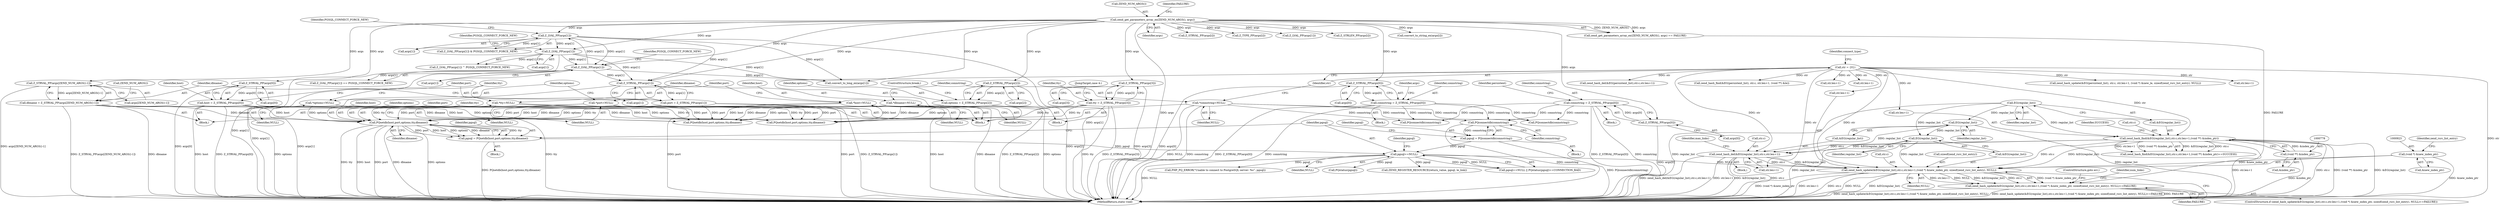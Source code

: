 digraph "0_php_4435b9142ff9813845d5c97ab29a5d637bedb257_5@API" {
"1000910" [label="(Call,zend_hash_update(&EG(regular_list),str.c,str.len+1,(void *) &new_index_ptr, sizeof(zend_rsrc_list_entry), NULL))"];
"1000765" [label="(Call,zend_hash_find(&EG(regular_list),str.c,str.len+1,(void **) &index_ptr))"];
"1000767" [label="(Call,EG(regular_list))"];
"1000324" [label="(Call,str = {0})"];
"1000777" [label="(Call,(void **) &index_ptr)"];
"1000830" [label="(Call,zend_hash_del(&EG(regular_list),str.c,str.len+1))"];
"1000832" [label="(Call,EG(regular_list))"];
"1000912" [label="(Call,EG(regular_list))"];
"1000922" [label="(Call,(void *) &new_index_ptr)"];
"1000875" [label="(Call,pgsql==NULL)"];
"1000865" [label="(Call,pgsql = PQsetdb(host,port,options,tty,dbname))"];
"1000867" [label="(Call,PQsetdb(host,port,options,tty,dbname))"];
"1000299" [label="(Call,*host=NULL)"];
"1000463" [label="(Call,host = Z_STRVAL_PP(args[0]))"];
"1000465" [label="(Call,Z_STRVAL_PP(args[0]))"];
"1000343" [label="(Call,zend_get_parameters_array_ex(ZEND_NUM_ARGS(), args))"];
"1000303" [label="(Call,*port=NULL)"];
"1000469" [label="(Call,port = Z_STRVAL_PP(args[1]))"];
"1000471" [label="(Call,Z_STRVAL_PP(args[1]))"];
"1000391" [label="(Call,Z_LVAL_PP(args[1]))"];
"1000381" [label="(Call,Z_LVAL_PP(args[1]))"];
"1000401" [label="(Call,Z_LVAL_PP(args[1]))"];
"1000494" [label="(Call,options = Z_STRVAL_PP(args[2]))"];
"1000496" [label="(Call,Z_STRVAL_PP(args[2]))"];
"1000307" [label="(Call,*options=NULL)"];
"1000311" [label="(Call,*tty=NULL)"];
"1000487" [label="(Call,tty = Z_STRVAL_PP(args[3]))"];
"1000489" [label="(Call,Z_STRVAL_PP(args[3]))"];
"1000315" [label="(Call,*dbname=NULL)"];
"1000475" [label="(Call,dbname = Z_STRVAL_PP(args[ZEND_NUM_ARGS()-1]))"];
"1000477" [label="(Call,Z_STRVAL_PP(args[ZEND_NUM_ARGS()-1]))"];
"1000859" [label="(Call,pgsql = PQconnectdb(connstring))"];
"1000861" [label="(Call,PQconnectdb(connstring))"];
"1000433" [label="(Call,connstring = Z_STRVAL_PP(args[0]))"];
"1000435" [label="(Call,Z_STRVAL_PP(args[0]))"];
"1000445" [label="(Call,connstring = Z_STRVAL_PP(args[0]))"];
"1000447" [label="(Call,Z_STRVAL_PP(args[0]))"];
"1000319" [label="(Call,*connstring=NULL)"];
"1000909" [label="(Call,zend_hash_update(&EG(regular_list),str.c,str.len+1,(void *) &new_index_ptr, sizeof(zend_rsrc_list_entry), NULL)==FAILURE)"];
"1000883" [label="(Call,PHP_PQ_ERROR(\"Unable to connect to PostgreSQL server: %s\", pgsql))"];
"1000465" [label="(Call,Z_STRVAL_PP(args[0]))"];
"1000381" [label="(Call,Z_LVAL_PP(args[1]))"];
"1000914" [label="(Call,str.c)"];
"1000500" [label="(ControlStructure,break;)"];
"1000484" [label="(Call,ZEND_NUM_ARGS())"];
"1000767" [label="(Call,EG(regular_list))"];
"1000710" [label="(Call,zend_hash_del(&EG(persistent_list),str.c,str.len+1))"];
"1000330" [label="(Identifier,connect_type)"];
"1000462" [label="(Block,)"];
"1000909" [label="(Call,zend_hash_update(&EG(regular_list),str.c,str.len+1,(void *) &new_index_ptr, sizeof(zend_rsrc_list_entry), NULL)==FAILURE)"];
"1000472" [label="(Call,args[1])"];
"1000300" [label="(Identifier,host)"];
"1000447" [label="(Call,Z_STRVAL_PP(args[0]))"];
"1000865" [label="(Call,pgsql = PQsetdb(host,port,options,tty,dbname))"];
"1000879" [label="(Call,PQstatus(pgsql))"];
"1000497" [label="(Call,args[2])"];
"1000478" [label="(Call,args[ZEND_NUM_ARGS()-1])"];
"1000317" [label="(Identifier,NULL)"];
"1000875" [label="(Call,pgsql==NULL)"];
"1000926" [label="(Call,sizeof(zend_rsrc_list_entry))"];
"1000471" [label="(Call,Z_STRVAL_PP(args[1]))"];
"1000858" [label="(Block,)"];
"1000880" [label="(Identifier,pgsql)"];
"1000861" [label="(Call,PQconnectdb(connstring))"];
"1000297" [label="(Block,)"];
"1000846" [label="(Identifier,max_links)"];
"1000342" [label="(Call,zend_get_parameters_array_ex(ZEND_NUM_ARGS(), args) == FAILURE)"];
"1000831" [label="(Call,&EG(regular_list))"];
"1000962" [label="(MethodReturn,static void)"];
"1000345" [label="(Identifier,args)"];
"1000927" [label="(Identifier,zend_rsrc_list_entry)"];
"1000392" [label="(Call,args[1])"];
"1000867" [label="(Call,PQsetdb(host,port,options,tty,dbname))"];
"1000488" [label="(Identifier,tty)"];
"1000684" [label="(Call,PQsetdb(host,port,options,tty,dbname))"];
"1000477" [label="(Call,Z_STRVAL_PP(args[ZEND_NUM_ARGS()-1]))"];
"1000385" [label="(Identifier,PGSQL_CONNECT_FORCE_NEW)"];
"1000833" [label="(Identifier,regular_list)"];
"1000872" [label="(Identifier,dbname)"];
"1000868" [label="(Identifier,host)"];
"1000400" [label="(Call,Z_LVAL_PP(args[1]) ^ PGSQL_CONNECT_FORCE_NEW)"];
"1000929" [label="(Identifier,FAILURE)"];
"1000922" [label="(Call,(void *) &new_index_ptr)"];
"1000344" [label="(Call,ZEND_NUM_ARGS())"];
"1000391" [label="(Call,Z_LVAL_PP(args[1]))"];
"1000320" [label="(Identifier,connstring)"];
"1000510" [label="(Call,zend_hash_find(&EG(persistent_list), str.c, str.len+1, (void **) &le))"];
"1000445" [label="(Call,connstring = Z_STRVAL_PP(args[0]))"];
"1000779" [label="(Call,&index_ptr)"];
"1000417" [label="(Call,Z_STRVAL_PP(args[i]))"];
"1000405" [label="(Identifier,PGSQL_CONNECT_FORCE_NEW)"];
"1000325" [label="(Identifier,str)"];
"1000312" [label="(Identifier,tty)"];
"1000772" [label="(Call,str.len+1)"];
"1000346" [label="(Identifier,FAILURE)"];
"1000469" [label="(Call,port = Z_STRVAL_PP(args[1]))"];
"1000913" [label="(Identifier,regular_list)"];
"1000475" [label="(Call,dbname = Z_STRVAL_PP(args[ZEND_NUM_ARGS()-1]))"];
"1000764" [label="(Call,zend_hash_find(&EG(regular_list),str.c,str.len+1,(void **) &index_ptr)==SUCCESS)"];
"1000608" [label="(Call,str.len+1)"];
"1000717" [label="(Call,str.len+1)"];
"1000470" [label="(Identifier,port)"];
"1000305" [label="(Identifier,NULL)"];
"1000768" [label="(Identifier,regular_list)"];
"1000324" [label="(Call,str = {0})"];
"1000489" [label="(Call,Z_STRVAL_PP(args[3]))"];
"1000910" [label="(Call,zend_hash_update(&EG(regular_list),str.c,str.len+1,(void *) &new_index_ptr, sizeof(zend_rsrc_list_entry), NULL))"];
"1000303" [label="(Call,*port=NULL)"];
"1000463" [label="(Call,host = Z_STRVAL_PP(args[0]))"];
"1000432" [label="(Block,)"];
"1000503" [label="(Identifier,persistent)"];
"1000834" [label="(Call,str.c)"];
"1000373" [label="(Call,Z_TYPE_PP(args[i]))"];
"1000781" [label="(Identifier,SUCCESS)"];
"1000457" [label="(Call,Z_LVAL_PP(args[1]))"];
"1000832" [label="(Call,EG(regular_list))"];
"1000315" [label="(Call,*dbname=NULL)"];
"1000860" [label="(Identifier,pgsql)"];
"1000829" [label="(Block,)"];
"1000870" [label="(Identifier,options)"];
"1000466" [label="(Call,args[0])"];
"1000395" [label="(Identifier,PGSQL_CONNECT_FORCE_NEW)"];
"1000308" [label="(Identifier,options)"];
"1000464" [label="(Identifier,host)"];
"1000421" [label="(Call,Z_STRLEN_PP(args[i]))"];
"1000837" [label="(Call,str.len+1)"];
"1000311" [label="(Call,*tty=NULL)"];
"1000493" [label="(JumpTarget,case 4:)"];
"1000496" [label="(Call,Z_STRVAL_PP(args[2]))"];
"1000382" [label="(Call,args[1])"];
"1000601" [label="(Call,zend_hash_update(&EG(persistent_list), str.c, str.len+1, (void *) &new_le, sizeof(zend_rsrc_list_entry), NULL))"];
"1000494" [label="(Call,options = Z_STRVAL_PP(args[2]))"];
"1000495" [label="(Identifier,options)"];
"1000309" [label="(Identifier,NULL)"];
"1000433" [label="(Call,connstring = Z_STRVAL_PP(args[0]))"];
"1000766" [label="(Call,&EG(regular_list))"];
"1000304" [label="(Identifier,port)"];
"1000931" [label="(ControlStructure,goto err;)"];
"1000928" [label="(Identifier,NULL)"];
"1000859" [label="(Call,pgsql = PQconnectdb(connstring))"];
"1000307" [label="(Call,*options=NULL)"];
"1000562" [label="(Call,PQconnectdb(connstring))"];
"1000390" [label="(Call,Z_LVAL_PP(args[1]) & PGSQL_CONNECT_FORCE_NEW)"];
"1000892" [label="(Call,ZEND_REGISTER_RESOURCE(return_value, pgsql, le_link))"];
"1000487" [label="(Call,tty = Z_STRVAL_PP(args[3]))"];
"1000380" [label="(Call,Z_LVAL_PP(args[1]) == PGSQL_CONNECT_FORCE_NEW)"];
"1000876" [label="(Identifier,pgsql)"];
"1000451" [label="(Call,convert_to_long_ex(args[1]))"];
"1000866" [label="(Identifier,pgsql)"];
"1000476" [label="(Identifier,dbname)"];
"1000299" [label="(Call,*host=NULL)"];
"1000490" [label="(Call,args[3])"];
"1000446" [label="(Identifier,connstring)"];
"1000912" [label="(Call,EG(regular_list))"];
"1000321" [label="(Identifier,NULL)"];
"1000877" [label="(Identifier,NULL)"];
"1000869" [label="(Identifier,port)"];
"1000871" [label="(Identifier,tty)"];
"1000316" [label="(Identifier,dbname)"];
"1000777" [label="(Call,(void **) &index_ptr)"];
"1000436" [label="(Call,args[0])"];
"1000769" [label="(Call,str.c)"];
"1000319" [label="(Call,*connstring=NULL)"];
"1000301" [label="(Identifier,NULL)"];
"1000874" [label="(Call,pgsql==NULL || PQstatus(pgsql)==CONNECTION_BAD)"];
"1000517" [label="(Call,str.len+1)"];
"1000406" [label="(Call,convert_to_string_ex(args[i]))"];
"1000934" [label="(Identifier,num_links)"];
"1000864" [label="(Block,)"];
"1000485" [label="(Block,)"];
"1000401" [label="(Call,Z_LVAL_PP(args[1]))"];
"1000313" [label="(Identifier,NULL)"];
"1000911" [label="(Call,&EG(regular_list))"];
"1000448" [label="(Call,args[0])"];
"1000917" [label="(Call,str.len+1)"];
"1000862" [label="(Identifier,connstring)"];
"1000908" [label="(ControlStructure,if (zend_hash_update(&EG(regular_list),str.c,str.len+1,(void *) &new_index_ptr, sizeof(zend_rsrc_list_entry), NULL)==FAILURE))"];
"1000924" [label="(Call,&new_index_ptr)"];
"1000453" [label="(Identifier,args)"];
"1000444" [label="(Block,)"];
"1000676" [label="(Call,PQconnectdb(connstring))"];
"1000343" [label="(Call,zend_get_parameters_array_ex(ZEND_NUM_ARGS(), args))"];
"1000434" [label="(Identifier,connstring)"];
"1000830" [label="(Call,zend_hash_del(&EG(regular_list),str.c,str.len+1))"];
"1000402" [label="(Call,args[1])"];
"1000435" [label="(Call,Z_STRVAL_PP(args[0]))"];
"1000568" [label="(Call,PQsetdb(host,port,options,tty,dbname))"];
"1000765" [label="(Call,zend_hash_find(&EG(regular_list),str.c,str.len+1,(void **) &index_ptr))"];
"1000910" -> "1000909"  [label="AST: "];
"1000910" -> "1000928"  [label="CFG: "];
"1000911" -> "1000910"  [label="AST: "];
"1000914" -> "1000910"  [label="AST: "];
"1000917" -> "1000910"  [label="AST: "];
"1000922" -> "1000910"  [label="AST: "];
"1000926" -> "1000910"  [label="AST: "];
"1000928" -> "1000910"  [label="AST: "];
"1000929" -> "1000910"  [label="CFG: "];
"1000910" -> "1000962"  [label="DDG: &EG(regular_list)"];
"1000910" -> "1000962"  [label="DDG: str.c"];
"1000910" -> "1000962"  [label="DDG: NULL"];
"1000910" -> "1000962"  [label="DDG: (void *) &new_index_ptr"];
"1000910" -> "1000962"  [label="DDG: str.len+1"];
"1000910" -> "1000909"  [label="DDG: (void *) &new_index_ptr"];
"1000910" -> "1000909"  [label="DDG: str.len+1"];
"1000910" -> "1000909"  [label="DDG: NULL"];
"1000910" -> "1000909"  [label="DDG: &EG(regular_list)"];
"1000910" -> "1000909"  [label="DDG: str.c"];
"1000765" -> "1000910"  [label="DDG: &EG(regular_list)"];
"1000765" -> "1000910"  [label="DDG: str.c"];
"1000830" -> "1000910"  [label="DDG: &EG(regular_list)"];
"1000830" -> "1000910"  [label="DDG: str.c"];
"1000912" -> "1000910"  [label="DDG: regular_list"];
"1000324" -> "1000910"  [label="DDG: str"];
"1000922" -> "1000910"  [label="DDG: &new_index_ptr"];
"1000875" -> "1000910"  [label="DDG: NULL"];
"1000765" -> "1000764"  [label="AST: "];
"1000765" -> "1000777"  [label="CFG: "];
"1000766" -> "1000765"  [label="AST: "];
"1000769" -> "1000765"  [label="AST: "];
"1000772" -> "1000765"  [label="AST: "];
"1000777" -> "1000765"  [label="AST: "];
"1000781" -> "1000765"  [label="CFG: "];
"1000765" -> "1000962"  [label="DDG: str.c"];
"1000765" -> "1000962"  [label="DDG: (void **) &index_ptr"];
"1000765" -> "1000962"  [label="DDG: &EG(regular_list)"];
"1000765" -> "1000962"  [label="DDG: str.len+1"];
"1000765" -> "1000764"  [label="DDG: &EG(regular_list)"];
"1000765" -> "1000764"  [label="DDG: str.c"];
"1000765" -> "1000764"  [label="DDG: str.len+1"];
"1000765" -> "1000764"  [label="DDG: (void **) &index_ptr"];
"1000767" -> "1000765"  [label="DDG: regular_list"];
"1000324" -> "1000765"  [label="DDG: str"];
"1000777" -> "1000765"  [label="DDG: &index_ptr"];
"1000765" -> "1000830"  [label="DDG: &EG(regular_list)"];
"1000765" -> "1000830"  [label="DDG: str.c"];
"1000767" -> "1000766"  [label="AST: "];
"1000767" -> "1000768"  [label="CFG: "];
"1000768" -> "1000767"  [label="AST: "];
"1000766" -> "1000767"  [label="CFG: "];
"1000767" -> "1000962"  [label="DDG: regular_list"];
"1000767" -> "1000832"  [label="DDG: regular_list"];
"1000767" -> "1000912"  [label="DDG: regular_list"];
"1000324" -> "1000297"  [label="AST: "];
"1000324" -> "1000325"  [label="CFG: "];
"1000325" -> "1000324"  [label="AST: "];
"1000330" -> "1000324"  [label="CFG: "];
"1000324" -> "1000962"  [label="DDG: str"];
"1000324" -> "1000510"  [label="DDG: str"];
"1000324" -> "1000517"  [label="DDG: str"];
"1000324" -> "1000601"  [label="DDG: str"];
"1000324" -> "1000608"  [label="DDG: str"];
"1000324" -> "1000710"  [label="DDG: str"];
"1000324" -> "1000717"  [label="DDG: str"];
"1000324" -> "1000772"  [label="DDG: str"];
"1000324" -> "1000830"  [label="DDG: str"];
"1000324" -> "1000837"  [label="DDG: str"];
"1000324" -> "1000917"  [label="DDG: str"];
"1000777" -> "1000779"  [label="CFG: "];
"1000778" -> "1000777"  [label="AST: "];
"1000779" -> "1000777"  [label="AST: "];
"1000777" -> "1000962"  [label="DDG: &index_ptr"];
"1000830" -> "1000829"  [label="AST: "];
"1000830" -> "1000837"  [label="CFG: "];
"1000831" -> "1000830"  [label="AST: "];
"1000834" -> "1000830"  [label="AST: "];
"1000837" -> "1000830"  [label="AST: "];
"1000846" -> "1000830"  [label="CFG: "];
"1000830" -> "1000962"  [label="DDG: str.c"];
"1000830" -> "1000962"  [label="DDG: zend_hash_del(&EG(regular_list),str.c,str.len+1)"];
"1000830" -> "1000962"  [label="DDG: str.len+1"];
"1000830" -> "1000962"  [label="DDG: &EG(regular_list)"];
"1000832" -> "1000830"  [label="DDG: regular_list"];
"1000832" -> "1000831"  [label="AST: "];
"1000832" -> "1000833"  [label="CFG: "];
"1000833" -> "1000832"  [label="AST: "];
"1000831" -> "1000832"  [label="CFG: "];
"1000832" -> "1000962"  [label="DDG: regular_list"];
"1000832" -> "1000912"  [label="DDG: regular_list"];
"1000912" -> "1000911"  [label="AST: "];
"1000912" -> "1000913"  [label="CFG: "];
"1000913" -> "1000912"  [label="AST: "];
"1000911" -> "1000912"  [label="CFG: "];
"1000912" -> "1000962"  [label="DDG: regular_list"];
"1000922" -> "1000924"  [label="CFG: "];
"1000923" -> "1000922"  [label="AST: "];
"1000924" -> "1000922"  [label="AST: "];
"1000927" -> "1000922"  [label="CFG: "];
"1000922" -> "1000962"  [label="DDG: &new_index_ptr"];
"1000875" -> "1000874"  [label="AST: "];
"1000875" -> "1000877"  [label="CFG: "];
"1000876" -> "1000875"  [label="AST: "];
"1000877" -> "1000875"  [label="AST: "];
"1000880" -> "1000875"  [label="CFG: "];
"1000874" -> "1000875"  [label="CFG: "];
"1000875" -> "1000962"  [label="DDG: NULL"];
"1000875" -> "1000874"  [label="DDG: pgsql"];
"1000875" -> "1000874"  [label="DDG: NULL"];
"1000865" -> "1000875"  [label="DDG: pgsql"];
"1000859" -> "1000875"  [label="DDG: pgsql"];
"1000875" -> "1000879"  [label="DDG: pgsql"];
"1000875" -> "1000883"  [label="DDG: pgsql"];
"1000875" -> "1000892"  [label="DDG: pgsql"];
"1000865" -> "1000864"  [label="AST: "];
"1000865" -> "1000867"  [label="CFG: "];
"1000866" -> "1000865"  [label="AST: "];
"1000867" -> "1000865"  [label="AST: "];
"1000876" -> "1000865"  [label="CFG: "];
"1000865" -> "1000962"  [label="DDG: PQsetdb(host,port,options,tty,dbname)"];
"1000867" -> "1000865"  [label="DDG: tty"];
"1000867" -> "1000865"  [label="DDG: port"];
"1000867" -> "1000865"  [label="DDG: host"];
"1000867" -> "1000865"  [label="DDG: options"];
"1000867" -> "1000865"  [label="DDG: dbname"];
"1000867" -> "1000872"  [label="CFG: "];
"1000868" -> "1000867"  [label="AST: "];
"1000869" -> "1000867"  [label="AST: "];
"1000870" -> "1000867"  [label="AST: "];
"1000871" -> "1000867"  [label="AST: "];
"1000872" -> "1000867"  [label="AST: "];
"1000867" -> "1000962"  [label="DDG: dbname"];
"1000867" -> "1000962"  [label="DDG: options"];
"1000867" -> "1000962"  [label="DDG: tty"];
"1000867" -> "1000962"  [label="DDG: host"];
"1000867" -> "1000962"  [label="DDG: port"];
"1000299" -> "1000867"  [label="DDG: host"];
"1000463" -> "1000867"  [label="DDG: host"];
"1000303" -> "1000867"  [label="DDG: port"];
"1000469" -> "1000867"  [label="DDG: port"];
"1000494" -> "1000867"  [label="DDG: options"];
"1000307" -> "1000867"  [label="DDG: options"];
"1000311" -> "1000867"  [label="DDG: tty"];
"1000487" -> "1000867"  [label="DDG: tty"];
"1000315" -> "1000867"  [label="DDG: dbname"];
"1000475" -> "1000867"  [label="DDG: dbname"];
"1000299" -> "1000297"  [label="AST: "];
"1000299" -> "1000301"  [label="CFG: "];
"1000300" -> "1000299"  [label="AST: "];
"1000301" -> "1000299"  [label="AST: "];
"1000304" -> "1000299"  [label="CFG: "];
"1000299" -> "1000962"  [label="DDG: host"];
"1000299" -> "1000568"  [label="DDG: host"];
"1000299" -> "1000684"  [label="DDG: host"];
"1000463" -> "1000462"  [label="AST: "];
"1000463" -> "1000465"  [label="CFG: "];
"1000464" -> "1000463"  [label="AST: "];
"1000465" -> "1000463"  [label="AST: "];
"1000470" -> "1000463"  [label="CFG: "];
"1000463" -> "1000962"  [label="DDG: Z_STRVAL_PP(args[0])"];
"1000463" -> "1000962"  [label="DDG: host"];
"1000465" -> "1000463"  [label="DDG: args[0]"];
"1000463" -> "1000568"  [label="DDG: host"];
"1000463" -> "1000684"  [label="DDG: host"];
"1000465" -> "1000466"  [label="CFG: "];
"1000466" -> "1000465"  [label="AST: "];
"1000465" -> "1000962"  [label="DDG: args[0]"];
"1000343" -> "1000465"  [label="DDG: args"];
"1000343" -> "1000342"  [label="AST: "];
"1000343" -> "1000345"  [label="CFG: "];
"1000344" -> "1000343"  [label="AST: "];
"1000345" -> "1000343"  [label="AST: "];
"1000346" -> "1000343"  [label="CFG: "];
"1000343" -> "1000962"  [label="DDG: args"];
"1000343" -> "1000342"  [label="DDG: ZEND_NUM_ARGS()"];
"1000343" -> "1000342"  [label="DDG: args"];
"1000343" -> "1000373"  [label="DDG: args"];
"1000343" -> "1000381"  [label="DDG: args"];
"1000343" -> "1000391"  [label="DDG: args"];
"1000343" -> "1000401"  [label="DDG: args"];
"1000343" -> "1000406"  [label="DDG: args"];
"1000343" -> "1000417"  [label="DDG: args"];
"1000343" -> "1000421"  [label="DDG: args"];
"1000343" -> "1000435"  [label="DDG: args"];
"1000343" -> "1000447"  [label="DDG: args"];
"1000343" -> "1000451"  [label="DDG: args"];
"1000343" -> "1000457"  [label="DDG: args"];
"1000343" -> "1000471"  [label="DDG: args"];
"1000343" -> "1000477"  [label="DDG: args"];
"1000343" -> "1000489"  [label="DDG: args"];
"1000343" -> "1000496"  [label="DDG: args"];
"1000303" -> "1000297"  [label="AST: "];
"1000303" -> "1000305"  [label="CFG: "];
"1000304" -> "1000303"  [label="AST: "];
"1000305" -> "1000303"  [label="AST: "];
"1000308" -> "1000303"  [label="CFG: "];
"1000303" -> "1000962"  [label="DDG: port"];
"1000303" -> "1000568"  [label="DDG: port"];
"1000303" -> "1000684"  [label="DDG: port"];
"1000469" -> "1000462"  [label="AST: "];
"1000469" -> "1000471"  [label="CFG: "];
"1000470" -> "1000469"  [label="AST: "];
"1000471" -> "1000469"  [label="AST: "];
"1000476" -> "1000469"  [label="CFG: "];
"1000469" -> "1000962"  [label="DDG: Z_STRVAL_PP(args[1])"];
"1000469" -> "1000962"  [label="DDG: port"];
"1000471" -> "1000469"  [label="DDG: args[1]"];
"1000469" -> "1000568"  [label="DDG: port"];
"1000469" -> "1000684"  [label="DDG: port"];
"1000471" -> "1000472"  [label="CFG: "];
"1000472" -> "1000471"  [label="AST: "];
"1000471" -> "1000962"  [label="DDG: args[1]"];
"1000391" -> "1000471"  [label="DDG: args[1]"];
"1000401" -> "1000471"  [label="DDG: args[1]"];
"1000381" -> "1000471"  [label="DDG: args[1]"];
"1000391" -> "1000390"  [label="AST: "];
"1000391" -> "1000392"  [label="CFG: "];
"1000392" -> "1000391"  [label="AST: "];
"1000395" -> "1000391"  [label="CFG: "];
"1000391" -> "1000962"  [label="DDG: args[1]"];
"1000391" -> "1000381"  [label="DDG: args[1]"];
"1000391" -> "1000390"  [label="DDG: args[1]"];
"1000381" -> "1000391"  [label="DDG: args[1]"];
"1000391" -> "1000401"  [label="DDG: args[1]"];
"1000391" -> "1000451"  [label="DDG: args[1]"];
"1000381" -> "1000380"  [label="AST: "];
"1000381" -> "1000382"  [label="CFG: "];
"1000382" -> "1000381"  [label="AST: "];
"1000385" -> "1000381"  [label="CFG: "];
"1000381" -> "1000962"  [label="DDG: args[1]"];
"1000381" -> "1000380"  [label="DDG: args[1]"];
"1000401" -> "1000381"  [label="DDG: args[1]"];
"1000381" -> "1000451"  [label="DDG: args[1]"];
"1000401" -> "1000400"  [label="AST: "];
"1000401" -> "1000402"  [label="CFG: "];
"1000402" -> "1000401"  [label="AST: "];
"1000405" -> "1000401"  [label="CFG: "];
"1000401" -> "1000962"  [label="DDG: args[1]"];
"1000401" -> "1000400"  [label="DDG: args[1]"];
"1000401" -> "1000451"  [label="DDG: args[1]"];
"1000494" -> "1000485"  [label="AST: "];
"1000494" -> "1000496"  [label="CFG: "];
"1000495" -> "1000494"  [label="AST: "];
"1000496" -> "1000494"  [label="AST: "];
"1000500" -> "1000494"  [label="CFG: "];
"1000494" -> "1000962"  [label="DDG: Z_STRVAL_PP(args[2])"];
"1000494" -> "1000962"  [label="DDG: options"];
"1000496" -> "1000494"  [label="DDG: args[2]"];
"1000494" -> "1000568"  [label="DDG: options"];
"1000494" -> "1000684"  [label="DDG: options"];
"1000496" -> "1000497"  [label="CFG: "];
"1000497" -> "1000496"  [label="AST: "];
"1000496" -> "1000962"  [label="DDG: args[2]"];
"1000307" -> "1000297"  [label="AST: "];
"1000307" -> "1000309"  [label="CFG: "];
"1000308" -> "1000307"  [label="AST: "];
"1000309" -> "1000307"  [label="AST: "];
"1000312" -> "1000307"  [label="CFG: "];
"1000307" -> "1000962"  [label="DDG: options"];
"1000307" -> "1000568"  [label="DDG: options"];
"1000307" -> "1000684"  [label="DDG: options"];
"1000311" -> "1000297"  [label="AST: "];
"1000311" -> "1000313"  [label="CFG: "];
"1000312" -> "1000311"  [label="AST: "];
"1000313" -> "1000311"  [label="AST: "];
"1000316" -> "1000311"  [label="CFG: "];
"1000311" -> "1000962"  [label="DDG: tty"];
"1000311" -> "1000568"  [label="DDG: tty"];
"1000311" -> "1000684"  [label="DDG: tty"];
"1000487" -> "1000485"  [label="AST: "];
"1000487" -> "1000489"  [label="CFG: "];
"1000488" -> "1000487"  [label="AST: "];
"1000489" -> "1000487"  [label="AST: "];
"1000493" -> "1000487"  [label="CFG: "];
"1000487" -> "1000962"  [label="DDG: Z_STRVAL_PP(args[3])"];
"1000487" -> "1000962"  [label="DDG: tty"];
"1000489" -> "1000487"  [label="DDG: args[3]"];
"1000487" -> "1000568"  [label="DDG: tty"];
"1000487" -> "1000684"  [label="DDG: tty"];
"1000489" -> "1000490"  [label="CFG: "];
"1000490" -> "1000489"  [label="AST: "];
"1000489" -> "1000962"  [label="DDG: args[3]"];
"1000315" -> "1000297"  [label="AST: "];
"1000315" -> "1000317"  [label="CFG: "];
"1000316" -> "1000315"  [label="AST: "];
"1000317" -> "1000315"  [label="AST: "];
"1000320" -> "1000315"  [label="CFG: "];
"1000315" -> "1000962"  [label="DDG: dbname"];
"1000315" -> "1000568"  [label="DDG: dbname"];
"1000315" -> "1000684"  [label="DDG: dbname"];
"1000475" -> "1000462"  [label="AST: "];
"1000475" -> "1000477"  [label="CFG: "];
"1000476" -> "1000475"  [label="AST: "];
"1000477" -> "1000475"  [label="AST: "];
"1000484" -> "1000475"  [label="CFG: "];
"1000475" -> "1000962"  [label="DDG: dbname"];
"1000475" -> "1000962"  [label="DDG: Z_STRVAL_PP(args[ZEND_NUM_ARGS()-1])"];
"1000477" -> "1000475"  [label="DDG: args[ZEND_NUM_ARGS()-1]"];
"1000475" -> "1000568"  [label="DDG: dbname"];
"1000475" -> "1000684"  [label="DDG: dbname"];
"1000477" -> "1000478"  [label="CFG: "];
"1000478" -> "1000477"  [label="AST: "];
"1000477" -> "1000962"  [label="DDG: args[ZEND_NUM_ARGS()-1]"];
"1000859" -> "1000858"  [label="AST: "];
"1000859" -> "1000861"  [label="CFG: "];
"1000860" -> "1000859"  [label="AST: "];
"1000861" -> "1000859"  [label="AST: "];
"1000876" -> "1000859"  [label="CFG: "];
"1000859" -> "1000962"  [label="DDG: PQconnectdb(connstring)"];
"1000861" -> "1000859"  [label="DDG: connstring"];
"1000861" -> "1000862"  [label="CFG: "];
"1000862" -> "1000861"  [label="AST: "];
"1000861" -> "1000962"  [label="DDG: connstring"];
"1000433" -> "1000861"  [label="DDG: connstring"];
"1000445" -> "1000861"  [label="DDG: connstring"];
"1000319" -> "1000861"  [label="DDG: connstring"];
"1000433" -> "1000432"  [label="AST: "];
"1000433" -> "1000435"  [label="CFG: "];
"1000434" -> "1000433"  [label="AST: "];
"1000435" -> "1000433"  [label="AST: "];
"1000503" -> "1000433"  [label="CFG: "];
"1000433" -> "1000962"  [label="DDG: connstring"];
"1000433" -> "1000962"  [label="DDG: Z_STRVAL_PP(args[0])"];
"1000435" -> "1000433"  [label="DDG: args[0]"];
"1000433" -> "1000562"  [label="DDG: connstring"];
"1000433" -> "1000676"  [label="DDG: connstring"];
"1000435" -> "1000436"  [label="CFG: "];
"1000436" -> "1000435"  [label="AST: "];
"1000435" -> "1000962"  [label="DDG: args[0]"];
"1000445" -> "1000444"  [label="AST: "];
"1000445" -> "1000447"  [label="CFG: "];
"1000446" -> "1000445"  [label="AST: "];
"1000447" -> "1000445"  [label="AST: "];
"1000453" -> "1000445"  [label="CFG: "];
"1000445" -> "1000962"  [label="DDG: connstring"];
"1000445" -> "1000962"  [label="DDG: Z_STRVAL_PP(args[0])"];
"1000447" -> "1000445"  [label="DDG: args[0]"];
"1000445" -> "1000562"  [label="DDG: connstring"];
"1000445" -> "1000676"  [label="DDG: connstring"];
"1000447" -> "1000448"  [label="CFG: "];
"1000448" -> "1000447"  [label="AST: "];
"1000447" -> "1000962"  [label="DDG: args[0]"];
"1000319" -> "1000297"  [label="AST: "];
"1000319" -> "1000321"  [label="CFG: "];
"1000320" -> "1000319"  [label="AST: "];
"1000321" -> "1000319"  [label="AST: "];
"1000325" -> "1000319"  [label="CFG: "];
"1000319" -> "1000962"  [label="DDG: NULL"];
"1000319" -> "1000962"  [label="DDG: connstring"];
"1000319" -> "1000562"  [label="DDG: connstring"];
"1000319" -> "1000676"  [label="DDG: connstring"];
"1000909" -> "1000908"  [label="AST: "];
"1000909" -> "1000929"  [label="CFG: "];
"1000929" -> "1000909"  [label="AST: "];
"1000931" -> "1000909"  [label="CFG: "];
"1000934" -> "1000909"  [label="CFG: "];
"1000909" -> "1000962"  [label="DDG: FAILURE"];
"1000909" -> "1000962"  [label="DDG: zend_hash_update(&EG(regular_list),str.c,str.len+1,(void *) &new_index_ptr, sizeof(zend_rsrc_list_entry), NULL)"];
"1000909" -> "1000962"  [label="DDG: zend_hash_update(&EG(regular_list),str.c,str.len+1,(void *) &new_index_ptr, sizeof(zend_rsrc_list_entry), NULL)==FAILURE"];
"1000342" -> "1000909"  [label="DDG: FAILURE"];
}
